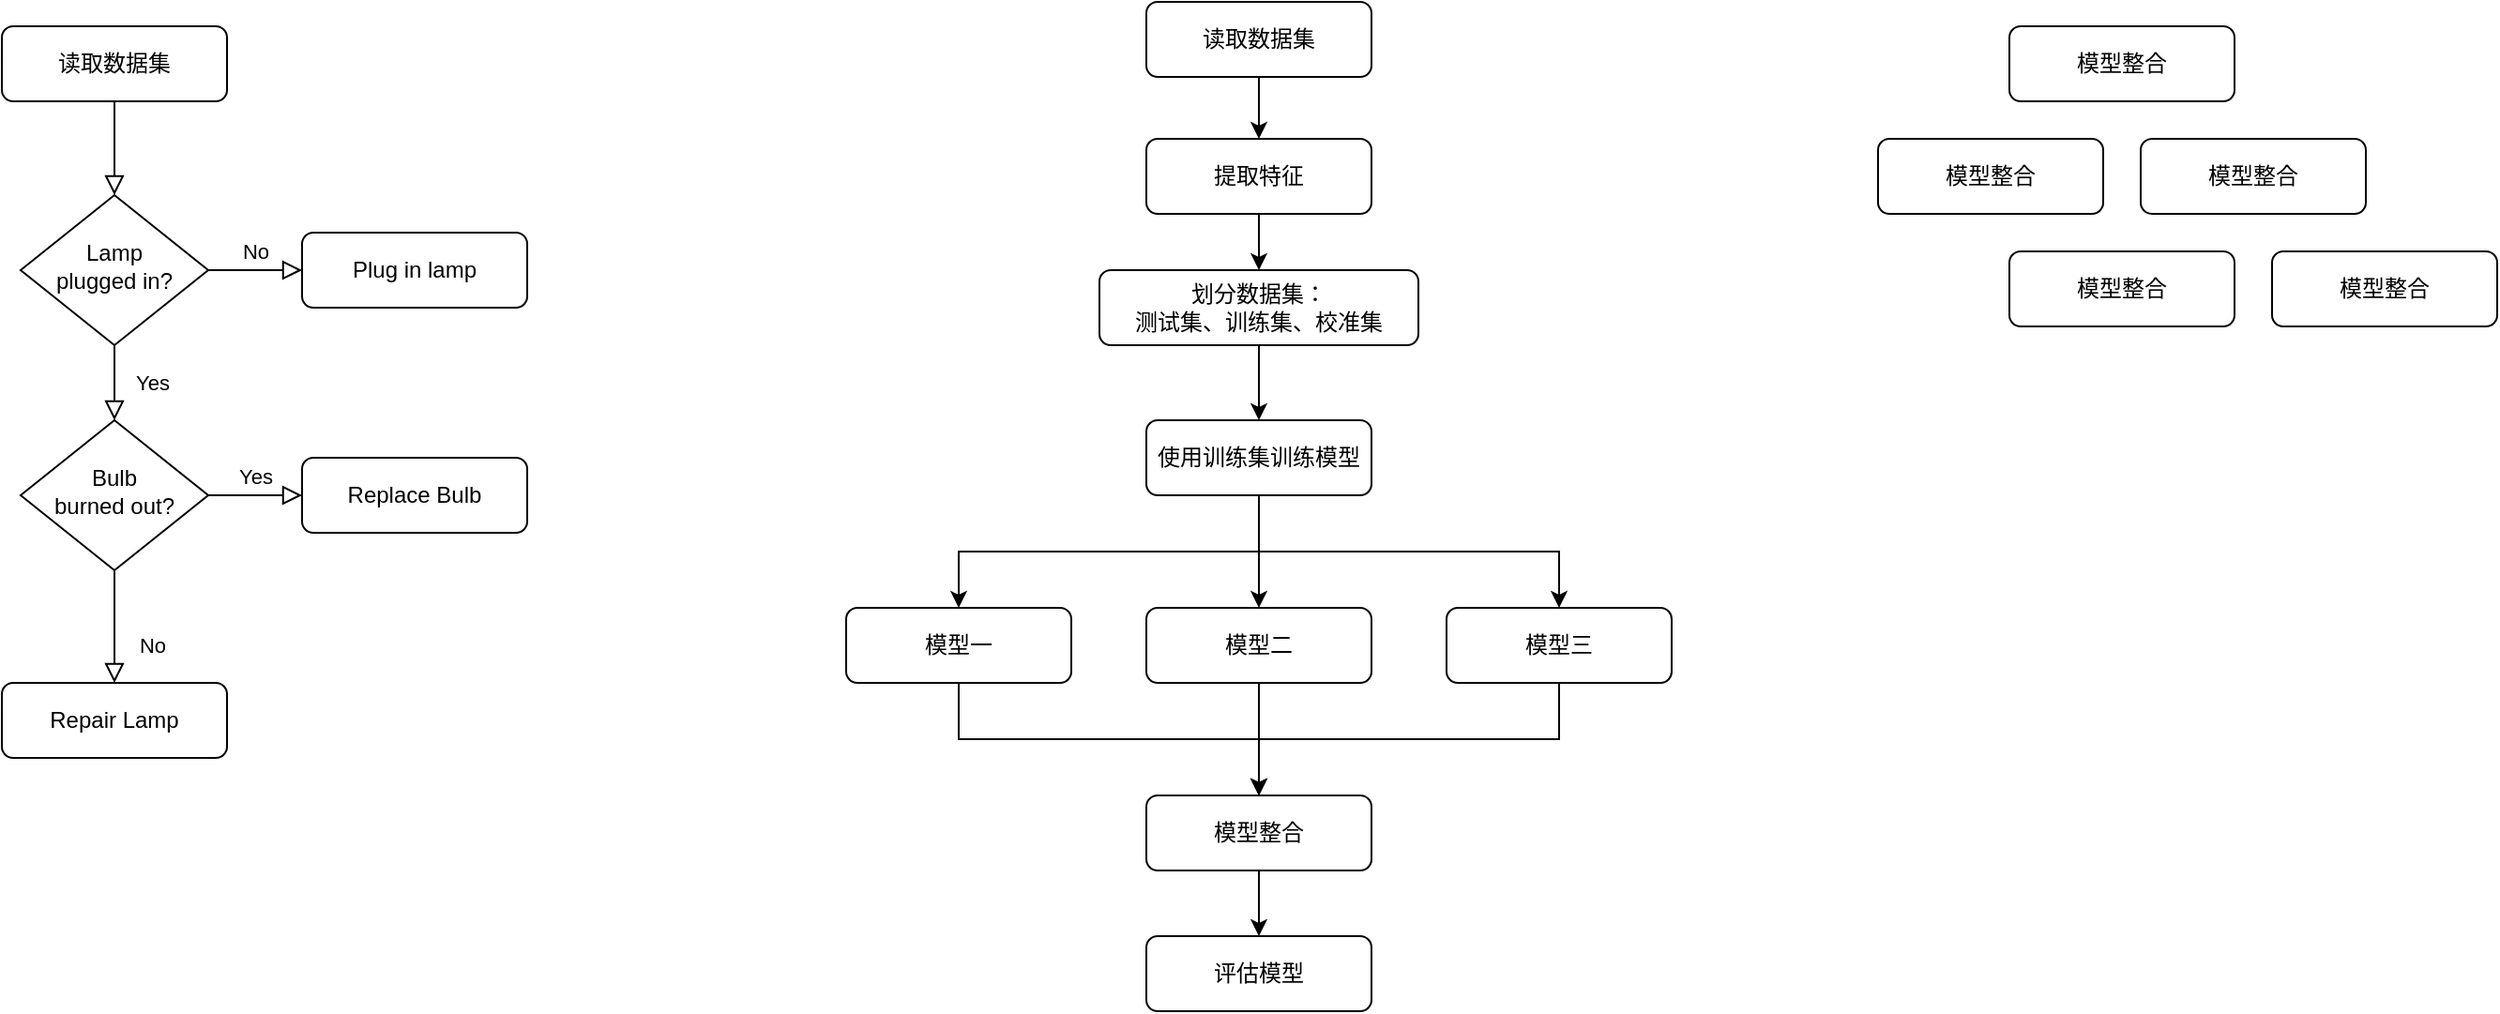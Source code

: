<mxfile version="24.0.6" type="github">
  <diagram id="C5RBs43oDa-KdzZeNtuy" name="Page-1">
    <mxGraphModel dx="1006" dy="679" grid="1" gridSize="10" guides="1" tooltips="1" connect="1" arrows="1" fold="1" page="1" pageScale="1" pageWidth="827" pageHeight="1169" math="0" shadow="0">
      <root>
        <mxCell id="WIyWlLk6GJQsqaUBKTNV-0" />
        <mxCell id="WIyWlLk6GJQsqaUBKTNV-1" parent="WIyWlLk6GJQsqaUBKTNV-0" />
        <mxCell id="WIyWlLk6GJQsqaUBKTNV-2" value="" style="rounded=0;html=1;jettySize=auto;orthogonalLoop=1;fontSize=11;endArrow=block;endFill=0;endSize=8;strokeWidth=1;shadow=0;labelBackgroundColor=none;edgeStyle=orthogonalEdgeStyle;" parent="WIyWlLk6GJQsqaUBKTNV-1" source="WIyWlLk6GJQsqaUBKTNV-3" target="WIyWlLk6GJQsqaUBKTNV-6" edge="1">
          <mxGeometry relative="1" as="geometry" />
        </mxCell>
        <mxCell id="WIyWlLk6GJQsqaUBKTNV-3" value="读取数据集" style="rounded=1;whiteSpace=wrap;html=1;fontSize=12;glass=0;strokeWidth=1;shadow=0;" parent="WIyWlLk6GJQsqaUBKTNV-1" vertex="1">
          <mxGeometry x="160" y="80" width="120" height="40" as="geometry" />
        </mxCell>
        <mxCell id="WIyWlLk6GJQsqaUBKTNV-4" value="Yes" style="rounded=0;html=1;jettySize=auto;orthogonalLoop=1;fontSize=11;endArrow=block;endFill=0;endSize=8;strokeWidth=1;shadow=0;labelBackgroundColor=none;edgeStyle=orthogonalEdgeStyle;" parent="WIyWlLk6GJQsqaUBKTNV-1" source="WIyWlLk6GJQsqaUBKTNV-6" target="WIyWlLk6GJQsqaUBKTNV-10" edge="1">
          <mxGeometry y="20" relative="1" as="geometry">
            <mxPoint as="offset" />
          </mxGeometry>
        </mxCell>
        <mxCell id="WIyWlLk6GJQsqaUBKTNV-5" value="No" style="edgeStyle=orthogonalEdgeStyle;rounded=0;html=1;jettySize=auto;orthogonalLoop=1;fontSize=11;endArrow=block;endFill=0;endSize=8;strokeWidth=1;shadow=0;labelBackgroundColor=none;" parent="WIyWlLk6GJQsqaUBKTNV-1" source="WIyWlLk6GJQsqaUBKTNV-6" target="WIyWlLk6GJQsqaUBKTNV-7" edge="1">
          <mxGeometry y="10" relative="1" as="geometry">
            <mxPoint as="offset" />
          </mxGeometry>
        </mxCell>
        <mxCell id="WIyWlLk6GJQsqaUBKTNV-6" value="Lamp&lt;br&gt;plugged in?" style="rhombus;whiteSpace=wrap;html=1;shadow=0;fontFamily=Helvetica;fontSize=12;align=center;strokeWidth=1;spacing=6;spacingTop=-4;" parent="WIyWlLk6GJQsqaUBKTNV-1" vertex="1">
          <mxGeometry x="170" y="170" width="100" height="80" as="geometry" />
        </mxCell>
        <mxCell id="WIyWlLk6GJQsqaUBKTNV-7" value="Plug in lamp" style="rounded=1;whiteSpace=wrap;html=1;fontSize=12;glass=0;strokeWidth=1;shadow=0;" parent="WIyWlLk6GJQsqaUBKTNV-1" vertex="1">
          <mxGeometry x="320" y="190" width="120" height="40" as="geometry" />
        </mxCell>
        <mxCell id="WIyWlLk6GJQsqaUBKTNV-8" value="No" style="rounded=0;html=1;jettySize=auto;orthogonalLoop=1;fontSize=11;endArrow=block;endFill=0;endSize=8;strokeWidth=1;shadow=0;labelBackgroundColor=none;edgeStyle=orthogonalEdgeStyle;" parent="WIyWlLk6GJQsqaUBKTNV-1" source="WIyWlLk6GJQsqaUBKTNV-10" target="WIyWlLk6GJQsqaUBKTNV-11" edge="1">
          <mxGeometry x="0.333" y="20" relative="1" as="geometry">
            <mxPoint as="offset" />
          </mxGeometry>
        </mxCell>
        <mxCell id="WIyWlLk6GJQsqaUBKTNV-9" value="Yes" style="edgeStyle=orthogonalEdgeStyle;rounded=0;html=1;jettySize=auto;orthogonalLoop=1;fontSize=11;endArrow=block;endFill=0;endSize=8;strokeWidth=1;shadow=0;labelBackgroundColor=none;" parent="WIyWlLk6GJQsqaUBKTNV-1" source="WIyWlLk6GJQsqaUBKTNV-10" target="WIyWlLk6GJQsqaUBKTNV-12" edge="1">
          <mxGeometry y="10" relative="1" as="geometry">
            <mxPoint as="offset" />
          </mxGeometry>
        </mxCell>
        <mxCell id="WIyWlLk6GJQsqaUBKTNV-10" value="Bulb&lt;br&gt;burned out?" style="rhombus;whiteSpace=wrap;html=1;shadow=0;fontFamily=Helvetica;fontSize=12;align=center;strokeWidth=1;spacing=6;spacingTop=-4;" parent="WIyWlLk6GJQsqaUBKTNV-1" vertex="1">
          <mxGeometry x="170" y="290" width="100" height="80" as="geometry" />
        </mxCell>
        <mxCell id="WIyWlLk6GJQsqaUBKTNV-11" value="Repair Lamp" style="rounded=1;whiteSpace=wrap;html=1;fontSize=12;glass=0;strokeWidth=1;shadow=0;" parent="WIyWlLk6GJQsqaUBKTNV-1" vertex="1">
          <mxGeometry x="160" y="430" width="120" height="40" as="geometry" />
        </mxCell>
        <mxCell id="WIyWlLk6GJQsqaUBKTNV-12" value="Replace Bulb" style="rounded=1;whiteSpace=wrap;html=1;fontSize=12;glass=0;strokeWidth=1;shadow=0;" parent="WIyWlLk6GJQsqaUBKTNV-1" vertex="1">
          <mxGeometry x="320" y="310" width="120" height="40" as="geometry" />
        </mxCell>
        <mxCell id="8GC-kGIvA9WPgPR1WxOR-9" style="edgeStyle=orthogonalEdgeStyle;rounded=0;orthogonalLoop=1;jettySize=auto;html=1;exitX=0.5;exitY=1;exitDx=0;exitDy=0;entryX=0.5;entryY=0;entryDx=0;entryDy=0;" edge="1" parent="WIyWlLk6GJQsqaUBKTNV-1" source="8GC-kGIvA9WPgPR1WxOR-0" target="8GC-kGIvA9WPgPR1WxOR-5">
          <mxGeometry relative="1" as="geometry" />
        </mxCell>
        <mxCell id="8GC-kGIvA9WPgPR1WxOR-0" value="读取数据集" style="rounded=1;whiteSpace=wrap;html=1;fontSize=12;glass=0;strokeWidth=1;shadow=0;" vertex="1" parent="WIyWlLk6GJQsqaUBKTNV-1">
          <mxGeometry x="770" y="67" width="120" height="40" as="geometry" />
        </mxCell>
        <mxCell id="8GC-kGIvA9WPgPR1WxOR-12" style="edgeStyle=orthogonalEdgeStyle;rounded=0;orthogonalLoop=1;jettySize=auto;html=1;exitX=0.5;exitY=1;exitDx=0;exitDy=0;entryX=0.5;entryY=0;entryDx=0;entryDy=0;" edge="1" parent="WIyWlLk6GJQsqaUBKTNV-1" source="8GC-kGIvA9WPgPR1WxOR-1" target="8GC-kGIvA9WPgPR1WxOR-6">
          <mxGeometry relative="1" as="geometry" />
        </mxCell>
        <mxCell id="8GC-kGIvA9WPgPR1WxOR-1" value="划分数据集：&lt;div&gt;测试集、训练集、校准集&lt;/div&gt;" style="rounded=1;whiteSpace=wrap;html=1;fontSize=12;glass=0;strokeWidth=1;shadow=0;" vertex="1" parent="WIyWlLk6GJQsqaUBKTNV-1">
          <mxGeometry x="745" y="210" width="170" height="40" as="geometry" />
        </mxCell>
        <mxCell id="8GC-kGIvA9WPgPR1WxOR-19" style="edgeStyle=orthogonalEdgeStyle;rounded=0;orthogonalLoop=1;jettySize=auto;html=1;exitX=0.5;exitY=1;exitDx=0;exitDy=0;entryX=0.5;entryY=0;entryDx=0;entryDy=0;" edge="1" parent="WIyWlLk6GJQsqaUBKTNV-1" source="8GC-kGIvA9WPgPR1WxOR-2" target="8GC-kGIvA9WPgPR1WxOR-8">
          <mxGeometry relative="1" as="geometry" />
        </mxCell>
        <mxCell id="8GC-kGIvA9WPgPR1WxOR-2" value="模型二" style="rounded=1;whiteSpace=wrap;html=1;fontSize=12;glass=0;strokeWidth=1;shadow=0;" vertex="1" parent="WIyWlLk6GJQsqaUBKTNV-1">
          <mxGeometry x="770" y="390" width="120" height="40" as="geometry" />
        </mxCell>
        <mxCell id="8GC-kGIvA9WPgPR1WxOR-16" style="edgeStyle=orthogonalEdgeStyle;rounded=0;orthogonalLoop=1;jettySize=auto;html=1;exitX=0.5;exitY=1;exitDx=0;exitDy=0;entryX=0.5;entryY=0;entryDx=0;entryDy=0;" edge="1" parent="WIyWlLk6GJQsqaUBKTNV-1" source="8GC-kGIvA9WPgPR1WxOR-3" target="8GC-kGIvA9WPgPR1WxOR-8">
          <mxGeometry relative="1" as="geometry" />
        </mxCell>
        <mxCell id="8GC-kGIvA9WPgPR1WxOR-3" value="模型一" style="rounded=1;whiteSpace=wrap;html=1;fontSize=12;glass=0;strokeWidth=1;shadow=0;" vertex="1" parent="WIyWlLk6GJQsqaUBKTNV-1">
          <mxGeometry x="610" y="390" width="120" height="40" as="geometry" />
        </mxCell>
        <mxCell id="8GC-kGIvA9WPgPR1WxOR-20" style="edgeStyle=orthogonalEdgeStyle;rounded=0;orthogonalLoop=1;jettySize=auto;html=1;exitX=0.5;exitY=1;exitDx=0;exitDy=0;entryX=0.5;entryY=0;entryDx=0;entryDy=0;" edge="1" parent="WIyWlLk6GJQsqaUBKTNV-1" source="8GC-kGIvA9WPgPR1WxOR-4" target="8GC-kGIvA9WPgPR1WxOR-8">
          <mxGeometry relative="1" as="geometry" />
        </mxCell>
        <mxCell id="8GC-kGIvA9WPgPR1WxOR-4" value="模型三" style="rounded=1;whiteSpace=wrap;html=1;fontSize=12;glass=0;strokeWidth=1;shadow=0;" vertex="1" parent="WIyWlLk6GJQsqaUBKTNV-1">
          <mxGeometry x="930" y="390" width="120" height="40" as="geometry" />
        </mxCell>
        <mxCell id="8GC-kGIvA9WPgPR1WxOR-11" style="edgeStyle=orthogonalEdgeStyle;rounded=0;orthogonalLoop=1;jettySize=auto;html=1;exitX=0.5;exitY=1;exitDx=0;exitDy=0;entryX=0.5;entryY=0;entryDx=0;entryDy=0;" edge="1" parent="WIyWlLk6GJQsqaUBKTNV-1" source="8GC-kGIvA9WPgPR1WxOR-5" target="8GC-kGIvA9WPgPR1WxOR-1">
          <mxGeometry relative="1" as="geometry" />
        </mxCell>
        <mxCell id="8GC-kGIvA9WPgPR1WxOR-5" value="提取特征" style="rounded=1;whiteSpace=wrap;html=1;fontSize=12;glass=0;strokeWidth=1;shadow=0;" vertex="1" parent="WIyWlLk6GJQsqaUBKTNV-1">
          <mxGeometry x="770" y="140" width="120" height="40" as="geometry" />
        </mxCell>
        <mxCell id="8GC-kGIvA9WPgPR1WxOR-13" style="edgeStyle=orthogonalEdgeStyle;rounded=0;orthogonalLoop=1;jettySize=auto;html=1;exitX=0.5;exitY=1;exitDx=0;exitDy=0;entryX=0.5;entryY=0;entryDx=0;entryDy=0;" edge="1" parent="WIyWlLk6GJQsqaUBKTNV-1" source="8GC-kGIvA9WPgPR1WxOR-6" target="8GC-kGIvA9WPgPR1WxOR-2">
          <mxGeometry relative="1" as="geometry" />
        </mxCell>
        <mxCell id="8GC-kGIvA9WPgPR1WxOR-14" style="edgeStyle=orthogonalEdgeStyle;rounded=0;orthogonalLoop=1;jettySize=auto;html=1;exitX=0.5;exitY=1;exitDx=0;exitDy=0;" edge="1" parent="WIyWlLk6GJQsqaUBKTNV-1" source="8GC-kGIvA9WPgPR1WxOR-6" target="8GC-kGIvA9WPgPR1WxOR-3">
          <mxGeometry relative="1" as="geometry" />
        </mxCell>
        <mxCell id="8GC-kGIvA9WPgPR1WxOR-15" style="edgeStyle=orthogonalEdgeStyle;rounded=0;orthogonalLoop=1;jettySize=auto;html=1;exitX=0.5;exitY=1;exitDx=0;exitDy=0;" edge="1" parent="WIyWlLk6GJQsqaUBKTNV-1" source="8GC-kGIvA9WPgPR1WxOR-6" target="8GC-kGIvA9WPgPR1WxOR-4">
          <mxGeometry relative="1" as="geometry" />
        </mxCell>
        <mxCell id="8GC-kGIvA9WPgPR1WxOR-6" value="使用训练集训练模型" style="rounded=1;whiteSpace=wrap;html=1;fontSize=12;glass=0;strokeWidth=1;shadow=0;" vertex="1" parent="WIyWlLk6GJQsqaUBKTNV-1">
          <mxGeometry x="770" y="290" width="120" height="40" as="geometry" />
        </mxCell>
        <mxCell id="8GC-kGIvA9WPgPR1WxOR-30" style="edgeStyle=orthogonalEdgeStyle;rounded=0;orthogonalLoop=1;jettySize=auto;html=1;exitX=0.5;exitY=1;exitDx=0;exitDy=0;entryX=0.5;entryY=0;entryDx=0;entryDy=0;" edge="1" parent="WIyWlLk6GJQsqaUBKTNV-1" source="8GC-kGIvA9WPgPR1WxOR-8" target="8GC-kGIvA9WPgPR1WxOR-24">
          <mxGeometry relative="1" as="geometry" />
        </mxCell>
        <mxCell id="8GC-kGIvA9WPgPR1WxOR-8" value="模型整合" style="rounded=1;whiteSpace=wrap;html=1;fontSize=12;glass=0;strokeWidth=1;shadow=0;" vertex="1" parent="WIyWlLk6GJQsqaUBKTNV-1">
          <mxGeometry x="770" y="490" width="120" height="40" as="geometry" />
        </mxCell>
        <mxCell id="8GC-kGIvA9WPgPR1WxOR-22" value="模型整合" style="rounded=1;whiteSpace=wrap;html=1;fontSize=12;glass=0;strokeWidth=1;shadow=0;" vertex="1" parent="WIyWlLk6GJQsqaUBKTNV-1">
          <mxGeometry x="1300" y="140" width="120" height="40" as="geometry" />
        </mxCell>
        <mxCell id="8GC-kGIvA9WPgPR1WxOR-23" value="模型整合" style="rounded=1;whiteSpace=wrap;html=1;fontSize=12;glass=0;strokeWidth=1;shadow=0;" vertex="1" parent="WIyWlLk6GJQsqaUBKTNV-1">
          <mxGeometry x="1160" y="140" width="120" height="40" as="geometry" />
        </mxCell>
        <mxCell id="8GC-kGIvA9WPgPR1WxOR-24" value="评估模型" style="rounded=1;whiteSpace=wrap;html=1;fontSize=12;glass=0;strokeWidth=1;shadow=0;" vertex="1" parent="WIyWlLk6GJQsqaUBKTNV-1">
          <mxGeometry x="770" y="565" width="120" height="40" as="geometry" />
        </mxCell>
        <mxCell id="8GC-kGIvA9WPgPR1WxOR-25" value="模型整合" style="rounded=1;whiteSpace=wrap;html=1;fontSize=12;glass=0;strokeWidth=1;shadow=0;" vertex="1" parent="WIyWlLk6GJQsqaUBKTNV-1">
          <mxGeometry x="1370" y="200" width="120" height="40" as="geometry" />
        </mxCell>
        <mxCell id="8GC-kGIvA9WPgPR1WxOR-26" value="模型整合" style="rounded=1;whiteSpace=wrap;html=1;fontSize=12;glass=0;strokeWidth=1;shadow=0;" vertex="1" parent="WIyWlLk6GJQsqaUBKTNV-1">
          <mxGeometry x="1230" y="200" width="120" height="40" as="geometry" />
        </mxCell>
        <mxCell id="8GC-kGIvA9WPgPR1WxOR-27" value="模型整合" style="rounded=1;whiteSpace=wrap;html=1;fontSize=12;glass=0;strokeWidth=1;shadow=0;" vertex="1" parent="WIyWlLk6GJQsqaUBKTNV-1">
          <mxGeometry x="1230" y="80" width="120" height="40" as="geometry" />
        </mxCell>
      </root>
    </mxGraphModel>
  </diagram>
</mxfile>
